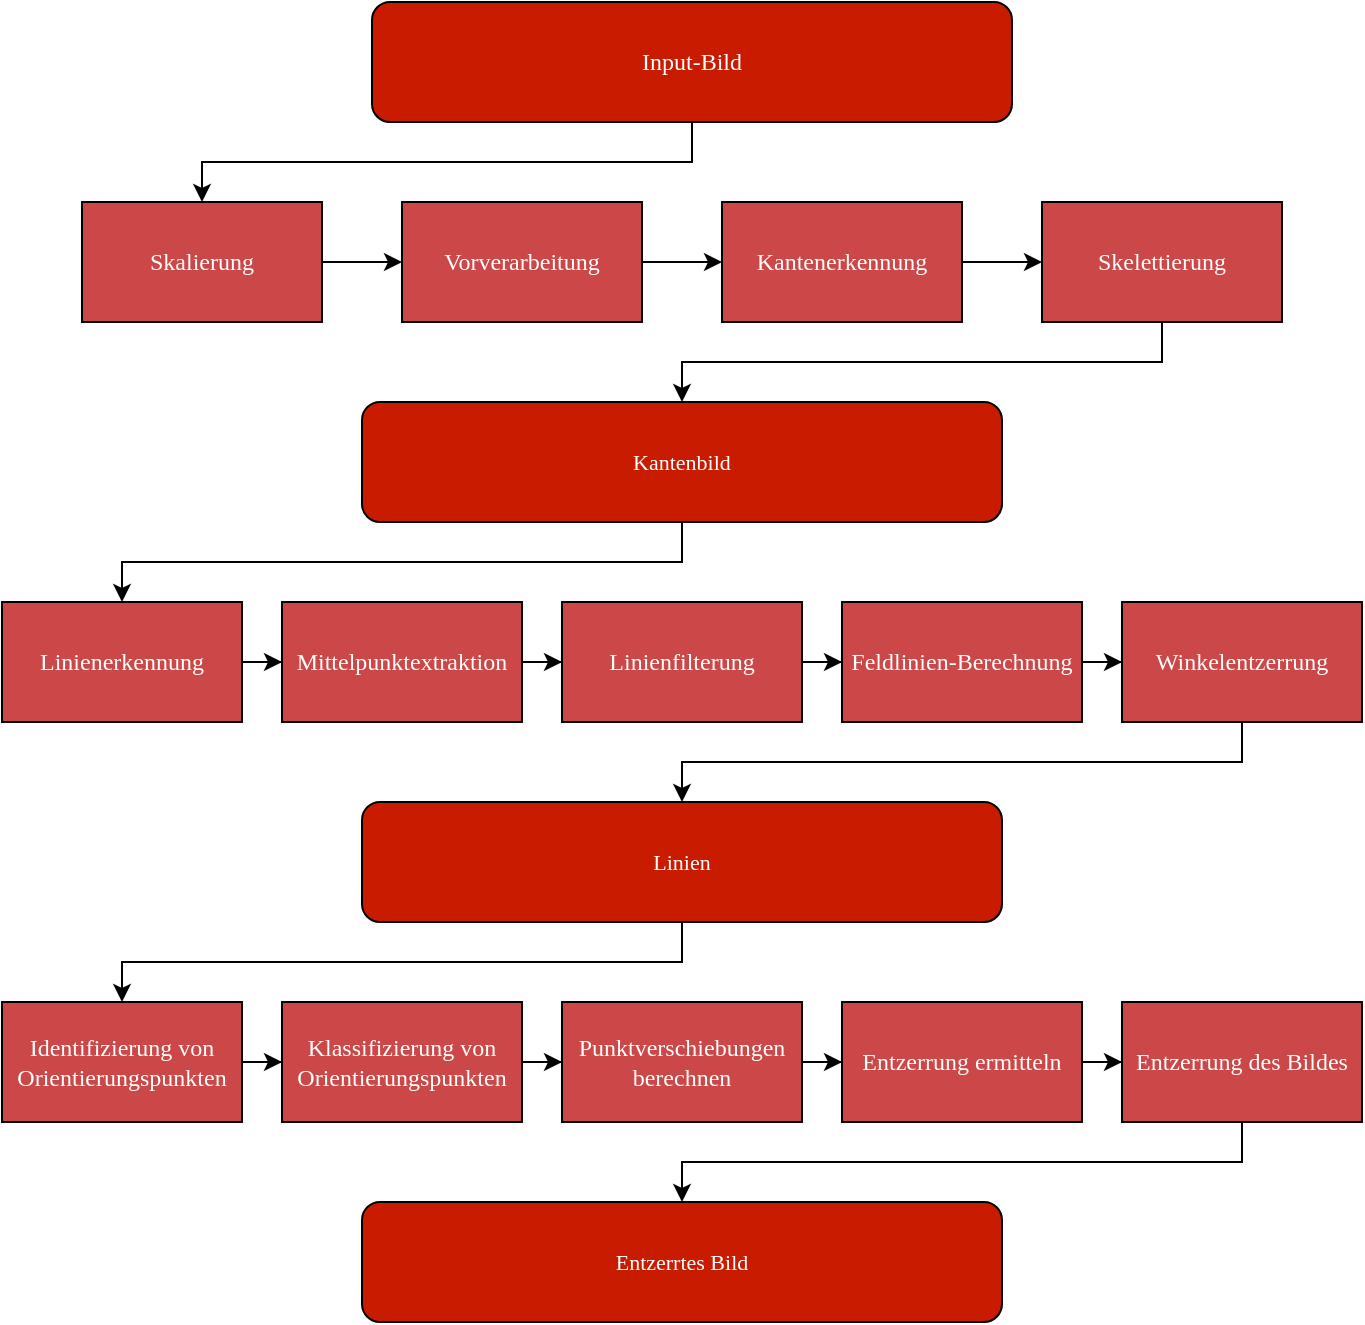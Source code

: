 <mxfile version="26.0.9">
  <diagram name="Page-1" id="thsZ2dFwDQ8WvXDJUBNP">
    <mxGraphModel dx="794" dy="870" grid="1" gridSize="10" guides="1" tooltips="1" connect="1" arrows="1" fold="1" page="1" pageScale="1" pageWidth="850" pageHeight="1100" math="0" shadow="0">
      <root>
        <mxCell id="0" />
        <mxCell id="1" parent="0" />
        <mxCell id="MXIdm_WIqvyaRw8Qj4oC-1" style="edgeStyle=orthogonalEdgeStyle;rounded=0;orthogonalLoop=1;jettySize=auto;html=1;exitX=0.5;exitY=1;exitDx=0;exitDy=0;" edge="1" parent="1" source="MXIdm_WIqvyaRw8Qj4oC-2" target="MXIdm_WIqvyaRw8Qj4oC-8">
          <mxGeometry relative="1" as="geometry" />
        </mxCell>
        <mxCell id="MXIdm_WIqvyaRw8Qj4oC-2" value="Skelettierung" style="rounded=0;whiteSpace=wrap;html=1;fillColor=light-dark(#CC4747,#75AAD4);fontColor=#FFFFFF;strokeColor=light-dark(#000000,#75AAD4);fontFamily=Garamond;" vertex="1" parent="1">
          <mxGeometry x="600" y="460" width="120" height="60" as="geometry" />
        </mxCell>
        <mxCell id="MXIdm_WIqvyaRw8Qj4oC-3" value="" style="edgeStyle=orthogonalEdgeStyle;rounded=0;orthogonalLoop=1;jettySize=auto;html=1;fontFamily=Garamond;strokeColor=light-dark(#000000,#75AAD4);" edge="1" parent="1" source="MXIdm_WIqvyaRw8Qj4oC-4" target="MXIdm_WIqvyaRw8Qj4oC-2">
          <mxGeometry relative="1" as="geometry" />
        </mxCell>
        <mxCell id="MXIdm_WIqvyaRw8Qj4oC-4" value="Kantenerkennung" style="rounded=0;whiteSpace=wrap;html=1;fillColor=light-dark(#CC4747,#75AAD4);fontColor=#FFFFFF;strokeColor=light-dark(#000000,#75AAD4);fontFamily=Garamond;" vertex="1" parent="1">
          <mxGeometry x="440" y="460" width="120" height="60" as="geometry" />
        </mxCell>
        <mxCell id="MXIdm_WIqvyaRw8Qj4oC-5" style="edgeStyle=orthogonalEdgeStyle;rounded=0;orthogonalLoop=1;jettySize=auto;html=1;exitX=0.5;exitY=1;exitDx=0;exitDy=0;" edge="1" parent="1" source="MXIdm_WIqvyaRw8Qj4oC-6" target="MXIdm_WIqvyaRw8Qj4oC-35">
          <mxGeometry relative="1" as="geometry" />
        </mxCell>
        <mxCell id="MXIdm_WIqvyaRw8Qj4oC-6" value="Input-Bild" style="rounded=1;whiteSpace=wrap;html=1;fillColor=light-dark(#C91B00,#75AAD4);fontColor=#ffffff;strokeColor=#000000;fontFamily=Garamond;" vertex="1" parent="1">
          <mxGeometry x="265" y="360" width="320" height="60" as="geometry" />
        </mxCell>
        <mxCell id="MXIdm_WIqvyaRw8Qj4oC-7" style="edgeStyle=orthogonalEdgeStyle;rounded=0;orthogonalLoop=1;jettySize=auto;html=1;exitX=0.5;exitY=1;exitDx=0;exitDy=0;" edge="1" parent="1" source="MXIdm_WIqvyaRw8Qj4oC-8" target="MXIdm_WIqvyaRw8Qj4oC-14">
          <mxGeometry relative="1" as="geometry" />
        </mxCell>
        <mxCell id="MXIdm_WIqvyaRw8Qj4oC-8" value="&lt;font style=&quot;font-size: 11px;&quot;&gt;Kantenbild&lt;/font&gt;" style="rounded=1;whiteSpace=wrap;html=1;fillColor=light-dark(#C91B00,#75AAD4);fontColor=#ffffff;strokeColor=#000000;fontFamily=Garamond;" vertex="1" parent="1">
          <mxGeometry x="260" y="560" width="320" height="60" as="geometry" />
        </mxCell>
        <mxCell id="MXIdm_WIqvyaRw8Qj4oC-9" value="" style="edgeStyle=orthogonalEdgeStyle;rounded=0;orthogonalLoop=1;jettySize=auto;html=1;" edge="1" parent="1" source="MXIdm_WIqvyaRw8Qj4oC-10" target="MXIdm_WIqvyaRw8Qj4oC-4">
          <mxGeometry relative="1" as="geometry" />
        </mxCell>
        <mxCell id="MXIdm_WIqvyaRw8Qj4oC-10" value="Vorverarbeitung" style="rounded=0;whiteSpace=wrap;html=1;fillColor=light-dark(#CC4747,#75AAD4);fontColor=#FFFFFF;strokeColor=light-dark(#000000,#75AAD4);fontFamily=Garamond;" vertex="1" parent="1">
          <mxGeometry x="280" y="460" width="120" height="60" as="geometry" />
        </mxCell>
        <mxCell id="MXIdm_WIqvyaRw8Qj4oC-11" style="edgeStyle=orthogonalEdgeStyle;rounded=0;orthogonalLoop=1;jettySize=auto;html=1;exitX=0.5;exitY=1;exitDx=0;exitDy=0;" edge="1" parent="1" source="MXIdm_WIqvyaRw8Qj4oC-12" target="MXIdm_WIqvyaRw8Qj4oC-25">
          <mxGeometry relative="1" as="geometry" />
        </mxCell>
        <mxCell id="MXIdm_WIqvyaRw8Qj4oC-12" value="&lt;span style=&quot;font-size: 11px;&quot;&gt;Linien&lt;/span&gt;" style="rounded=1;whiteSpace=wrap;html=1;fillColor=light-dark(#C91B00,#75AAD4);fontColor=#ffffff;strokeColor=#000000;fontFamily=Garamond;" vertex="1" parent="1">
          <mxGeometry x="260" y="760" width="320" height="60" as="geometry" />
        </mxCell>
        <mxCell id="MXIdm_WIqvyaRw8Qj4oC-13" value="" style="edgeStyle=orthogonalEdgeStyle;rounded=0;orthogonalLoop=1;jettySize=auto;html=1;" edge="1" parent="1" source="MXIdm_WIqvyaRw8Qj4oC-14" target="MXIdm_WIqvyaRw8Qj4oC-16">
          <mxGeometry relative="1" as="geometry" />
        </mxCell>
        <mxCell id="MXIdm_WIqvyaRw8Qj4oC-14" value="Linienerkennung" style="rounded=0;whiteSpace=wrap;html=1;fillColor=light-dark(#CC4747,#75AAD4);fontColor=#FFFFFF;strokeColor=light-dark(#000000,#75AAD4);fontFamily=Garamond;" vertex="1" parent="1">
          <mxGeometry x="80" y="660" width="120" height="60" as="geometry" />
        </mxCell>
        <mxCell id="MXIdm_WIqvyaRw8Qj4oC-15" value="" style="edgeStyle=orthogonalEdgeStyle;rounded=0;orthogonalLoop=1;jettySize=auto;html=1;" edge="1" parent="1" source="MXIdm_WIqvyaRw8Qj4oC-16" target="MXIdm_WIqvyaRw8Qj4oC-18">
          <mxGeometry relative="1" as="geometry" />
        </mxCell>
        <mxCell id="MXIdm_WIqvyaRw8Qj4oC-16" value="Mittelpunktextraktion" style="rounded=0;whiteSpace=wrap;html=1;fillColor=light-dark(#CC4747,#75AAD4);fontColor=#FFFFFF;strokeColor=light-dark(#000000,#75AAD4);fontFamily=Garamond;" vertex="1" parent="1">
          <mxGeometry x="220" y="660" width="120" height="60" as="geometry" />
        </mxCell>
        <mxCell id="MXIdm_WIqvyaRw8Qj4oC-17" value="" style="edgeStyle=orthogonalEdgeStyle;rounded=0;orthogonalLoop=1;jettySize=auto;html=1;" edge="1" parent="1" source="MXIdm_WIqvyaRw8Qj4oC-18" target="MXIdm_WIqvyaRw8Qj4oC-20">
          <mxGeometry relative="1" as="geometry" />
        </mxCell>
        <mxCell id="MXIdm_WIqvyaRw8Qj4oC-18" value="Linienfilterung" style="rounded=0;whiteSpace=wrap;html=1;fillColor=light-dark(#CC4747,#75AAD4);fontColor=#FFFFFF;strokeColor=light-dark(#000000,#75AAD4);fontFamily=Garamond;" vertex="1" parent="1">
          <mxGeometry x="360" y="660" width="120" height="60" as="geometry" />
        </mxCell>
        <mxCell id="MXIdm_WIqvyaRw8Qj4oC-19" value="" style="edgeStyle=orthogonalEdgeStyle;rounded=0;orthogonalLoop=1;jettySize=auto;html=1;" edge="1" parent="1" source="MXIdm_WIqvyaRw8Qj4oC-20" target="MXIdm_WIqvyaRw8Qj4oC-22">
          <mxGeometry relative="1" as="geometry" />
        </mxCell>
        <mxCell id="MXIdm_WIqvyaRw8Qj4oC-20" value="Feldlinien-Berechnung" style="rounded=0;whiteSpace=wrap;html=1;fillColor=light-dark(#CC4747,#75AAD4);fontColor=#FFFFFF;strokeColor=light-dark(#000000,#75AAD4);fontFamily=Garamond;" vertex="1" parent="1">
          <mxGeometry x="500" y="660" width="120" height="60" as="geometry" />
        </mxCell>
        <mxCell id="MXIdm_WIqvyaRw8Qj4oC-21" style="edgeStyle=orthogonalEdgeStyle;rounded=0;orthogonalLoop=1;jettySize=auto;html=1;exitX=0.5;exitY=1;exitDx=0;exitDy=0;" edge="1" parent="1" source="MXIdm_WIqvyaRw8Qj4oC-22" target="MXIdm_WIqvyaRw8Qj4oC-12">
          <mxGeometry relative="1" as="geometry" />
        </mxCell>
        <mxCell id="MXIdm_WIqvyaRw8Qj4oC-22" value="Winkelentzerrung" style="rounded=0;whiteSpace=wrap;html=1;fillColor=light-dark(#CC4747,#75AAD4);fontColor=#FFFFFF;strokeColor=light-dark(#000000,#75AAD4);fontFamily=Garamond;" vertex="1" parent="1">
          <mxGeometry x="640" y="660" width="120" height="60" as="geometry" />
        </mxCell>
        <mxCell id="MXIdm_WIqvyaRw8Qj4oC-23" value="&lt;span style=&quot;font-size: 11px;&quot;&gt;Entzerrtes Bild&lt;/span&gt;" style="rounded=1;whiteSpace=wrap;html=1;fillColor=light-dark(#C91B00,#75AAD4);fontColor=#ffffff;strokeColor=#000000;fontFamily=Garamond;" vertex="1" parent="1">
          <mxGeometry x="260" y="960" width="320" height="60" as="geometry" />
        </mxCell>
        <mxCell id="MXIdm_WIqvyaRw8Qj4oC-24" value="" style="edgeStyle=orthogonalEdgeStyle;rounded=0;orthogonalLoop=1;jettySize=auto;html=1;" edge="1" parent="1" source="MXIdm_WIqvyaRw8Qj4oC-25" target="MXIdm_WIqvyaRw8Qj4oC-27">
          <mxGeometry relative="1" as="geometry" />
        </mxCell>
        <mxCell id="MXIdm_WIqvyaRw8Qj4oC-25" value="Identifizierung von Orientierungspunkten" style="rounded=0;whiteSpace=wrap;html=1;fillColor=light-dark(#CC4747,#75AAD4);fontColor=#FFFFFF;strokeColor=light-dark(#000000,#75AAD4);fontFamily=Garamond;" vertex="1" parent="1">
          <mxGeometry x="80" y="860" width="120" height="60" as="geometry" />
        </mxCell>
        <mxCell id="MXIdm_WIqvyaRw8Qj4oC-26" value="" style="edgeStyle=orthogonalEdgeStyle;rounded=0;orthogonalLoop=1;jettySize=auto;html=1;" edge="1" parent="1" source="MXIdm_WIqvyaRw8Qj4oC-27" target="MXIdm_WIqvyaRw8Qj4oC-29">
          <mxGeometry relative="1" as="geometry" />
        </mxCell>
        <mxCell id="MXIdm_WIqvyaRw8Qj4oC-27" value="Klassifizierung von Orientierungspunkten" style="rounded=0;whiteSpace=wrap;html=1;fillColor=light-dark(#CC4747,#75AAD4);fontColor=#FFFFFF;strokeColor=light-dark(#000000,#75AAD4);fontFamily=Garamond;" vertex="1" parent="1">
          <mxGeometry x="220" y="860" width="120" height="60" as="geometry" />
        </mxCell>
        <mxCell id="MXIdm_WIqvyaRw8Qj4oC-28" value="" style="edgeStyle=orthogonalEdgeStyle;rounded=0;orthogonalLoop=1;jettySize=auto;html=1;" edge="1" parent="1" source="MXIdm_WIqvyaRw8Qj4oC-29" target="MXIdm_WIqvyaRw8Qj4oC-31">
          <mxGeometry relative="1" as="geometry" />
        </mxCell>
        <mxCell id="MXIdm_WIqvyaRw8Qj4oC-29" value="Punktverschiebungen berechnen" style="rounded=0;whiteSpace=wrap;html=1;fillColor=light-dark(#CC4747,#75AAD4);fontColor=#FFFFFF;strokeColor=light-dark(#000000,#75AAD4);fontFamily=Garamond;" vertex="1" parent="1">
          <mxGeometry x="360" y="860" width="120" height="60" as="geometry" />
        </mxCell>
        <mxCell id="MXIdm_WIqvyaRw8Qj4oC-30" value="" style="edgeStyle=orthogonalEdgeStyle;rounded=0;orthogonalLoop=1;jettySize=auto;html=1;" edge="1" parent="1" source="MXIdm_WIqvyaRw8Qj4oC-31" target="MXIdm_WIqvyaRw8Qj4oC-33">
          <mxGeometry relative="1" as="geometry" />
        </mxCell>
        <mxCell id="MXIdm_WIqvyaRw8Qj4oC-31" value="Entzerrung ermitteln" style="rounded=0;whiteSpace=wrap;html=1;fillColor=light-dark(#CC4747,#75AAD4);fontColor=#FFFFFF;strokeColor=light-dark(#000000,#75AAD4);fontFamily=Garamond;" vertex="1" parent="1">
          <mxGeometry x="500" y="860" width="120" height="60" as="geometry" />
        </mxCell>
        <mxCell id="MXIdm_WIqvyaRw8Qj4oC-32" style="edgeStyle=orthogonalEdgeStyle;rounded=0;orthogonalLoop=1;jettySize=auto;html=1;exitX=0.5;exitY=1;exitDx=0;exitDy=0;" edge="1" parent="1" source="MXIdm_WIqvyaRw8Qj4oC-33" target="MXIdm_WIqvyaRw8Qj4oC-23">
          <mxGeometry relative="1" as="geometry" />
        </mxCell>
        <mxCell id="MXIdm_WIqvyaRw8Qj4oC-33" value="Entzerrung des Bildes" style="rounded=0;whiteSpace=wrap;html=1;fillColor=light-dark(#CC4747,#75AAD4);fontColor=#FFFFFF;strokeColor=light-dark(#000000,#75AAD4);fontFamily=Garamond;" vertex="1" parent="1">
          <mxGeometry x="640" y="860" width="120" height="60" as="geometry" />
        </mxCell>
        <mxCell id="MXIdm_WIqvyaRw8Qj4oC-34" value="" style="edgeStyle=orthogonalEdgeStyle;rounded=0;orthogonalLoop=1;jettySize=auto;html=1;" edge="1" parent="1" source="MXIdm_WIqvyaRw8Qj4oC-35" target="MXIdm_WIqvyaRw8Qj4oC-10">
          <mxGeometry relative="1" as="geometry" />
        </mxCell>
        <mxCell id="MXIdm_WIqvyaRw8Qj4oC-35" value="Skalierung" style="rounded=0;whiteSpace=wrap;html=1;fillColor=light-dark(#CC4747,#75AAD4);fontColor=#FFFFFF;strokeColor=light-dark(#000000,#75AAD4);fontFamily=Garamond;" vertex="1" parent="1">
          <mxGeometry x="120" y="460" width="120" height="60" as="geometry" />
        </mxCell>
      </root>
    </mxGraphModel>
  </diagram>
</mxfile>
